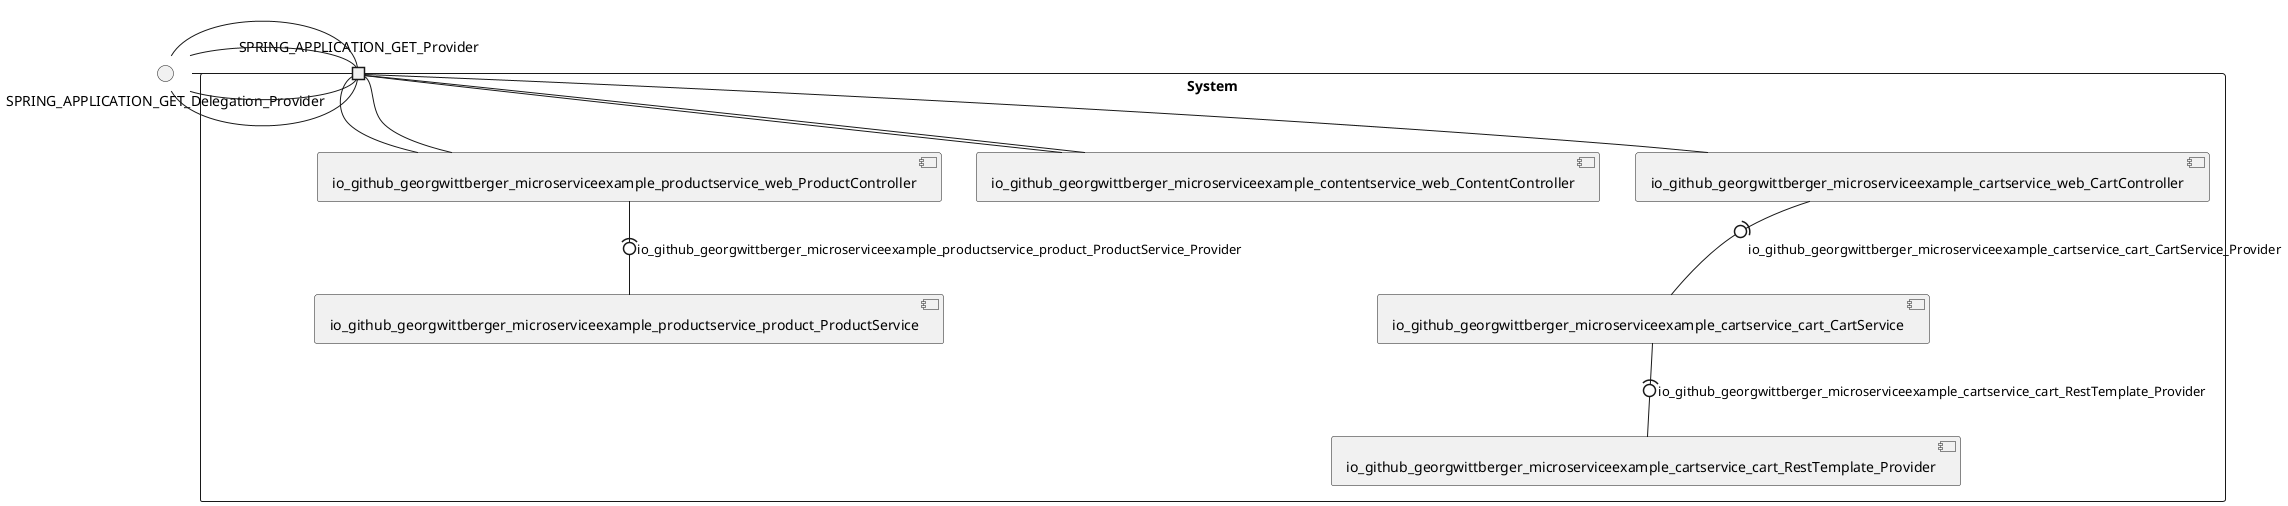 @startuml
skinparam fixCircleLabelOverlapping true
skinparam componentStyle uml2
() SPRING_APPLICATION_GET_Delegation_Provider
rectangle System {
[io_github_georgwittberger_microserviceexample_cartservice_cart_CartService] [[georgwittberger-apache-spring-boot-microservice-example.repository#_AdIZ6sWGEe6aV_GcHNvaaQ]]
[io_github_georgwittberger_microserviceexample_cartservice_cart_RestTemplate_Provider] [[georgwittberger-apache-spring-boot-microservice-example.repository#_AdIZ6sWGEe6aV_GcHNvaaQ]]
[io_github_georgwittberger_microserviceexample_cartservice_web_CartController] [[georgwittberger-apache-spring-boot-microservice-example.repository#_AdIZ6sWGEe6aV_GcHNvaaQ]]
[io_github_georgwittberger_microserviceexample_contentservice_web_ContentController] [[georgwittberger-apache-spring-boot-microservice-example.repository#_AdIZ6sWGEe6aV_GcHNvaaQ]]
[io_github_georgwittberger_microserviceexample_productservice_product_ProductService] [[georgwittberger-apache-spring-boot-microservice-example.repository#_AdIZ6sWGEe6aV_GcHNvaaQ]]
[io_github_georgwittberger_microserviceexample_productservice_web_ProductController] [[georgwittberger-apache-spring-boot-microservice-example.repository#_AdIZ6sWGEe6aV_GcHNvaaQ]]
port SPRING_APPLICATION_GET_Provider
SPRING_APPLICATION_GET_Delegation_Provider - SPRING_APPLICATION_GET_Provider
SPRING_APPLICATION_GET_Provider - [io_github_georgwittberger_microserviceexample_cartservice_web_CartController]
port SPRING_APPLICATION_GET_Provider
SPRING_APPLICATION_GET_Delegation_Provider - SPRING_APPLICATION_GET_Provider
SPRING_APPLICATION_GET_Provider - [io_github_georgwittberger_microserviceexample_productservice_web_ProductController]
port SPRING_APPLICATION_GET_Provider
SPRING_APPLICATION_GET_Delegation_Provider - SPRING_APPLICATION_GET_Provider
SPRING_APPLICATION_GET_Provider - [io_github_georgwittberger_microserviceexample_contentservice_web_ContentController]
port SPRING_APPLICATION_GET_Provider
SPRING_APPLICATION_GET_Delegation_Provider - SPRING_APPLICATION_GET_Provider
SPRING_APPLICATION_GET_Provider - [io_github_georgwittberger_microserviceexample_productservice_web_ProductController]
port SPRING_APPLICATION_GET_Provider
SPRING_APPLICATION_GET_Delegation_Provider - SPRING_APPLICATION_GET_Provider
SPRING_APPLICATION_GET_Provider - [io_github_georgwittberger_microserviceexample_contentservice_web_ContentController]
[io_github_georgwittberger_microserviceexample_cartservice_web_CartController] -(0- [io_github_georgwittberger_microserviceexample_cartservice_cart_CartService] : io_github_georgwittberger_microserviceexample_cartservice_cart_CartService_Provider
[io_github_georgwittberger_microserviceexample_cartservice_cart_CartService] -(0- [io_github_georgwittberger_microserviceexample_cartservice_cart_RestTemplate_Provider] : io_github_georgwittberger_microserviceexample_cartservice_cart_RestTemplate_Provider
[io_github_georgwittberger_microserviceexample_productservice_web_ProductController] -(0- [io_github_georgwittberger_microserviceexample_productservice_product_ProductService] : io_github_georgwittberger_microserviceexample_productservice_product_ProductService_Provider
}

@enduml
